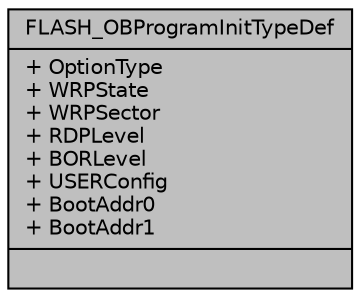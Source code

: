 digraph "FLASH_OBProgramInitTypeDef"
{
  edge [fontname="Helvetica",fontsize="10",labelfontname="Helvetica",labelfontsize="10"];
  node [fontname="Helvetica",fontsize="10",shape=record];
  Node1 [label="{FLASH_OBProgramInitTypeDef\n|+ OptionType\l+ WRPState\l+ WRPSector\l+ RDPLevel\l+ BORLevel\l+ USERConfig\l+ BootAddr0\l+ BootAddr1\l|}",height=0.2,width=0.4,color="black", fillcolor="grey75", style="filled", fontcolor="black"];
}
